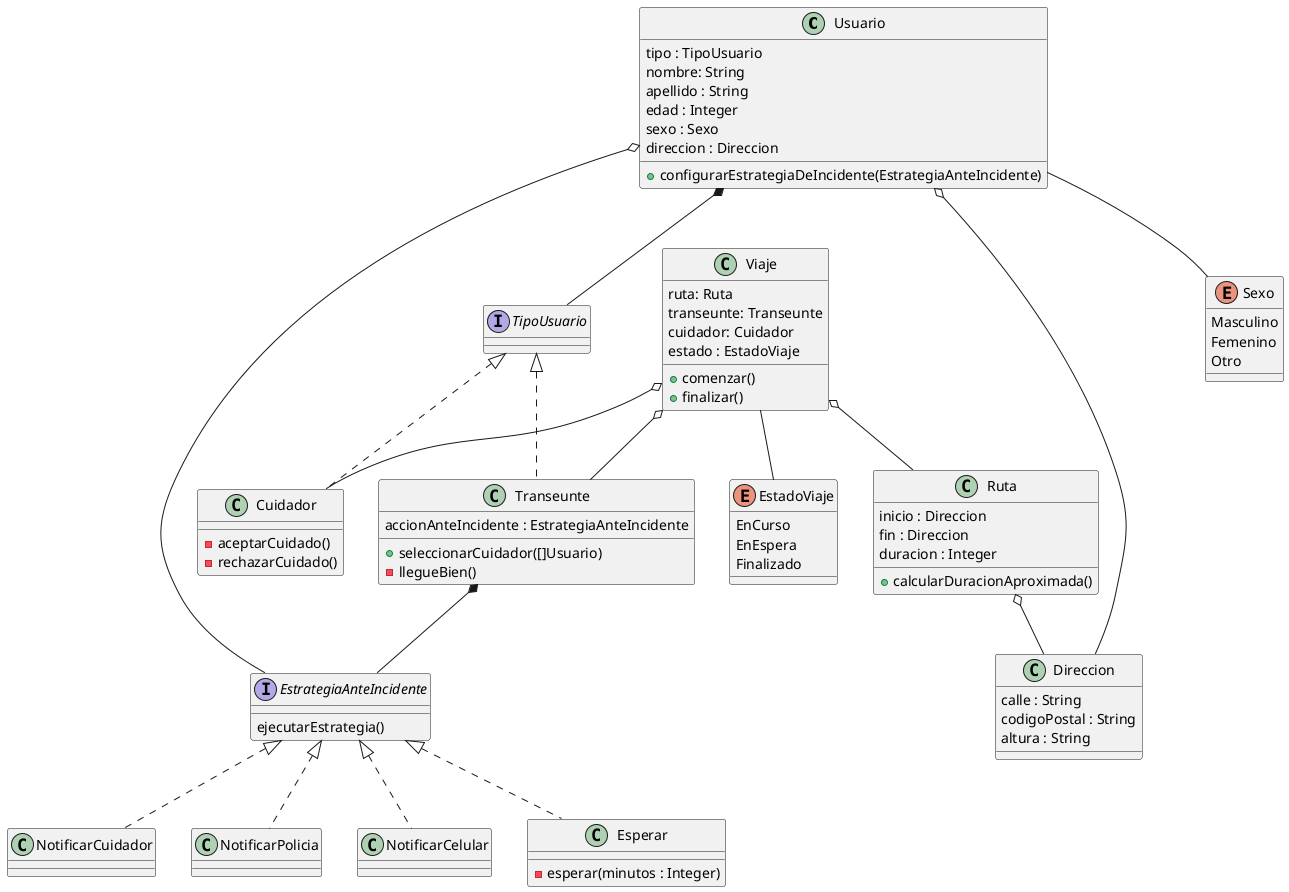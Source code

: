@startuml
class Usuario{
    tipo : TipoUsuario
    nombre: String
    apellido : String
    edad : Integer
    sexo : Sexo
    direccion : Direccion
    + configurarEstrategiaDeIncidente(EstrategiaAnteIncidente)
}

enum Sexo{
    Masculino
    Femenino
    Otro
}

interface TipoUsuario{
    'TODO: Falta definir un metodo para esta interfaz'
}

class Transeunte {
    accionAnteIncidente : EstrategiaAnteIncidente

    + seleccionarCuidador([]Usuario)
    - llegueBien()
}

class Cuidador {
    - aceptarCuidado()
    - rechazarCuidado()
}

class Viaje{
    ruta: Ruta
    transeunte: Transeunte
    cuidador: Cuidador
    estado : EstadoViaje
    + comenzar()
    + finalizar()
}

enum EstadoViaje{
    EnCurso
    EnEspera
    Finalizado
}

class Ruta{
    inicio : Direccion
    fin : Direccion
    duracion : Integer
    + calcularDuracionAproximada()
}

'Mediante esta interfaz se implementa el patron strategy para la reaccion ante incidentes'
interface EstrategiaAnteIncidente {
    ejecutarEstrategia()
}

class NotificarCuidador{}

class NotificarPolicia{}

class NotificarCelular{}

'TODO: Checkear si estan bien parametrizados los minutos'
class Esperar{
    - esperar(minutos : Integer)
}

class Direccion{
    calle : String
    codigoPostal : String
    altura : String
}

Usuario *-- TipoUsuario
Usuario o-- Direccion
Usuario o-- EstrategiaAnteIncidente
Usuario -- Sexo

TipoUsuario <|.. Transeunte
TipoUsuario <|.. Cuidador

Transeunte *-- EstrategiaAnteIncidente

Viaje o-- Ruta
Viaje o-- Transeunte
Viaje o-- Cuidador
Viaje -- EstadoViaje

Ruta o-- Direccion

EstrategiaAnteIncidente <|.. NotificarCuidador
EstrategiaAnteIncidente <|.. NotificarCelular
EstrategiaAnteIncidente <|.. NotificarPolicia
EstrategiaAnteIncidente <|.. Esperar

@enduml